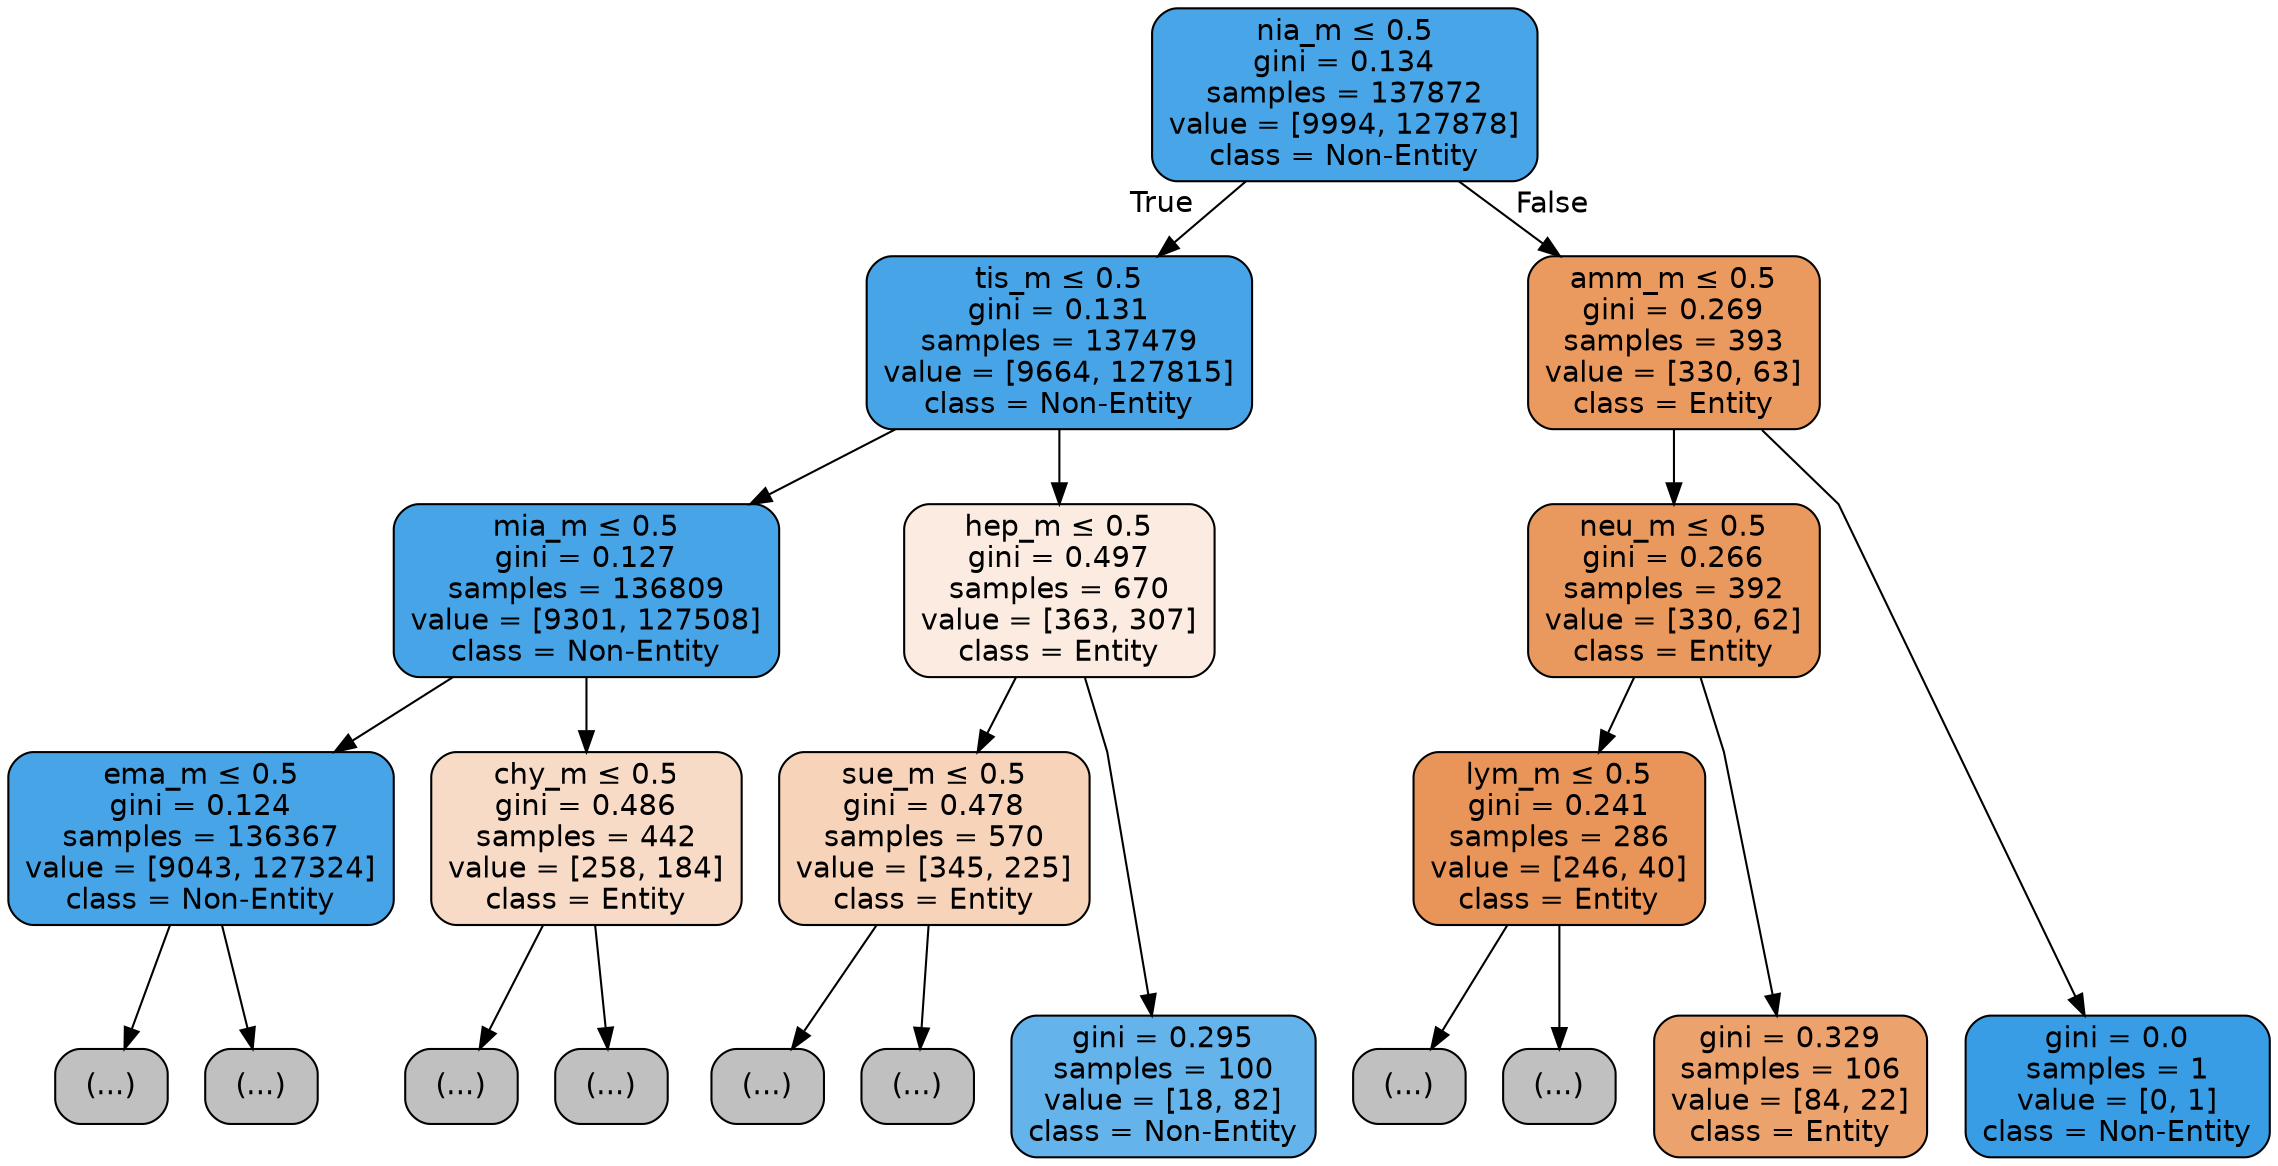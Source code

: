 digraph Tree {
node [shape=box, style="filled, rounded", color="black", fontname=helvetica] ;
graph [ranksep=equally, splines=polyline] ;
edge [fontname=helvetica] ;
0 [label=<nia_m &le; 0.5<br/>gini = 0.134<br/>samples = 137872<br/>value = [9994, 127878]<br/>class = Non-Entity>, fillcolor="#399de5eb"] ;
1 [label=<tis_m &le; 0.5<br/>gini = 0.131<br/>samples = 137479<br/>value = [9664, 127815]<br/>class = Non-Entity>, fillcolor="#399de5ec"] ;
0 -> 1 [labeldistance=2.5, labelangle=45, headlabel="True"] ;
2 [label=<mia_m &le; 0.5<br/>gini = 0.127<br/>samples = 136809<br/>value = [9301, 127508]<br/>class = Non-Entity>, fillcolor="#399de5ec"] ;
1 -> 2 ;
3 [label=<ema_m &le; 0.5<br/>gini = 0.124<br/>samples = 136367<br/>value = [9043, 127324]<br/>class = Non-Entity>, fillcolor="#399de5ed"] ;
2 -> 3 ;
4 [label="(...)", fillcolor="#C0C0C0"] ;
3 -> 4 ;
6571 [label="(...)", fillcolor="#C0C0C0"] ;
3 -> 6571 ;
6586 [label=<chy_m &le; 0.5<br/>gini = 0.486<br/>samples = 442<br/>value = [258, 184]<br/>class = Entity>, fillcolor="#e5813949"] ;
2 -> 6586 ;
6587 [label="(...)", fillcolor="#C0C0C0"] ;
6586 -> 6587 ;
6612 [label="(...)", fillcolor="#C0C0C0"] ;
6586 -> 6612 ;
6613 [label=<hep_m &le; 0.5<br/>gini = 0.497<br/>samples = 670<br/>value = [363, 307]<br/>class = Entity>, fillcolor="#e5813927"] ;
1 -> 6613 ;
6614 [label=<sue_m &le; 0.5<br/>gini = 0.478<br/>samples = 570<br/>value = [345, 225]<br/>class = Entity>, fillcolor="#e5813959"] ;
6613 -> 6614 ;
6615 [label="(...)", fillcolor="#C0C0C0"] ;
6614 -> 6615 ;
6650 [label="(...)", fillcolor="#C0C0C0"] ;
6614 -> 6650 ;
6651 [label=<gini = 0.295<br/>samples = 100<br/>value = [18, 82]<br/>class = Non-Entity>, fillcolor="#399de5c7"] ;
6613 -> 6651 ;
6652 [label=<amm_m &le; 0.5<br/>gini = 0.269<br/>samples = 393<br/>value = [330, 63]<br/>class = Entity>, fillcolor="#e58139ce"] ;
0 -> 6652 [labeldistance=2.5, labelangle=-45, headlabel="False"] ;
6653 [label=<neu_m &le; 0.5<br/>gini = 0.266<br/>samples = 392<br/>value = [330, 62]<br/>class = Entity>, fillcolor="#e58139cf"] ;
6652 -> 6653 ;
6654 [label=<lym_m &le; 0.5<br/>gini = 0.241<br/>samples = 286<br/>value = [246, 40]<br/>class = Entity>, fillcolor="#e58139d6"] ;
6653 -> 6654 ;
6655 [label="(...)", fillcolor="#C0C0C0"] ;
6654 -> 6655 ;
6684 [label="(...)", fillcolor="#C0C0C0"] ;
6654 -> 6684 ;
6685 [label=<gini = 0.329<br/>samples = 106<br/>value = [84, 22]<br/>class = Entity>, fillcolor="#e58139bc"] ;
6653 -> 6685 ;
6686 [label=<gini = 0.0<br/>samples = 1<br/>value = [0, 1]<br/>class = Non-Entity>, fillcolor="#399de5ff"] ;
6652 -> 6686 ;
{rank=same ; 0} ;
{rank=same ; 1; 6652} ;
{rank=same ; 2; 6613; 6653} ;
{rank=same ; 3; 6586; 6614; 6654} ;
{rank=same ; 4; 6571; 6587; 6612; 6615; 6650; 6651; 6655; 6684; 6685; 6686} ;
}